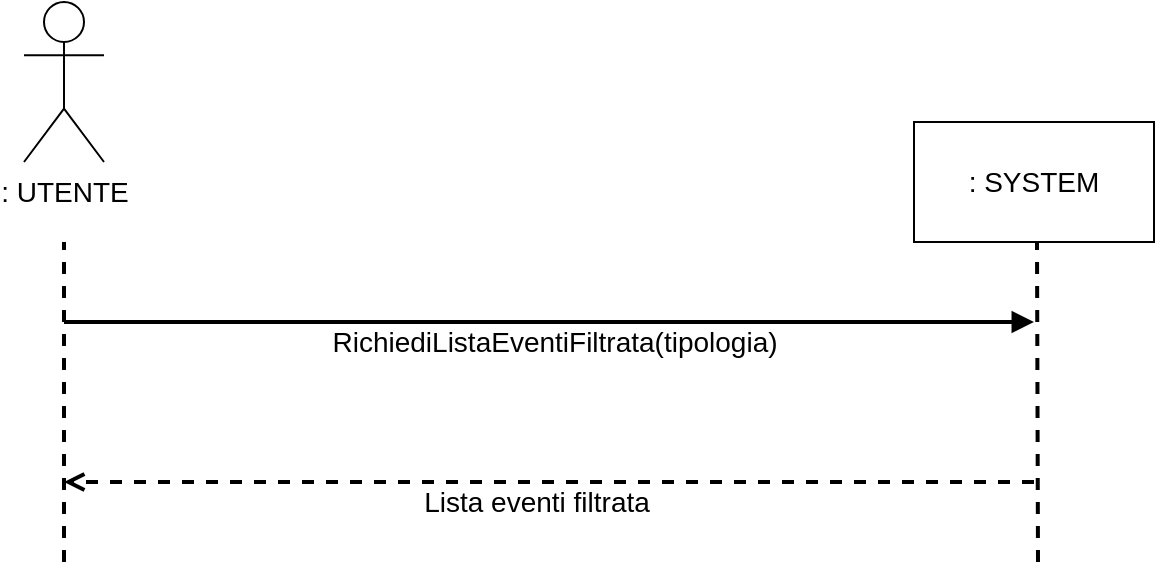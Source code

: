 <mxfile version="20.7.4" type="device"><diagram id="5zd6mjUdDyKmkE6zPI7G" name="Pagina-1"><mxGraphModel dx="712" dy="827" grid="1" gridSize="10" guides="1" tooltips="1" connect="1" arrows="1" fold="1" page="1" pageScale="1" pageWidth="3000" pageHeight="1169" math="0" shadow="0"><root><mxCell id="0"/><mxCell id="1" parent="0"/><mxCell id="fWqBC5Fbtud48L_CiOG_-1" value="&lt;font style=&quot;font-size: 14px;&quot;&gt;: UTENTE&lt;/font&gt;" style="shape=umlActor;verticalLabelPosition=bottom;verticalAlign=top;html=1;outlineConnect=0;" vertex="1" parent="1"><mxGeometry x="315" y="40" width="40" height="80" as="geometry"/></mxCell><mxCell id="fWqBC5Fbtud48L_CiOG_-2" value="" style="endArrow=none;dashed=1;html=1;rounded=0;fontSize=14;strokeWidth=2;" edge="1" parent="1"><mxGeometry width="50" height="50" relative="1" as="geometry"><mxPoint x="335" y="320" as="sourcePoint"/><mxPoint x="335" y="160" as="targetPoint"/></mxGeometry></mxCell><mxCell id="fWqBC5Fbtud48L_CiOG_-3" value=": SYSTEM" style="rounded=0;whiteSpace=wrap;html=1;fontSize=14;" vertex="1" parent="1"><mxGeometry x="760" y="100" width="120" height="60" as="geometry"/></mxCell><mxCell id="fWqBC5Fbtud48L_CiOG_-4" value="" style="endArrow=none;dashed=1;html=1;rounded=0;fontSize=14;strokeWidth=2;" edge="1" parent="1"><mxGeometry width="50" height="50" relative="1" as="geometry"><mxPoint x="822" y="320" as="sourcePoint"/><mxPoint x="821.5" y="160" as="targetPoint"/></mxGeometry></mxCell><mxCell id="fWqBC5Fbtud48L_CiOG_-5" value="" style="endArrow=block;html=1;rounded=0;strokeWidth=2;fontSize=14;endFill=1;" edge="1" parent="1"><mxGeometry width="50" height="50" relative="1" as="geometry"><mxPoint x="335" y="200" as="sourcePoint"/><mxPoint x="820" y="200" as="targetPoint"/></mxGeometry></mxCell><mxCell id="fWqBC5Fbtud48L_CiOG_-6" value="RichiediListaEventiFiltrata(tipologia)" style="edgeLabel;html=1;align=center;verticalAlign=middle;resizable=0;points=[];fontSize=14;" vertex="1" connectable="0" parent="fWqBC5Fbtud48L_CiOG_-5"><mxGeometry x="-0.061" relative="1" as="geometry"><mxPoint x="17" y="10" as="offset"/></mxGeometry></mxCell><mxCell id="fWqBC5Fbtud48L_CiOG_-17" value="" style="endArrow=open;html=1;rounded=0;strokeWidth=2;fontSize=14;endFill=0;dashed=1;" edge="1" parent="1"><mxGeometry width="50" height="50" relative="1" as="geometry"><mxPoint x="820" y="280" as="sourcePoint"/><mxPoint x="335" y="280" as="targetPoint"/></mxGeometry></mxCell><mxCell id="fWqBC5Fbtud48L_CiOG_-18" value="Lista eventi filtrata" style="edgeLabel;html=1;align=center;verticalAlign=middle;resizable=0;points=[];fontSize=14;" vertex="1" connectable="0" parent="fWqBC5Fbtud48L_CiOG_-17"><mxGeometry x="-0.061" relative="1" as="geometry"><mxPoint x="-22" y="10" as="offset"/></mxGeometry></mxCell></root></mxGraphModel></diagram></mxfile>